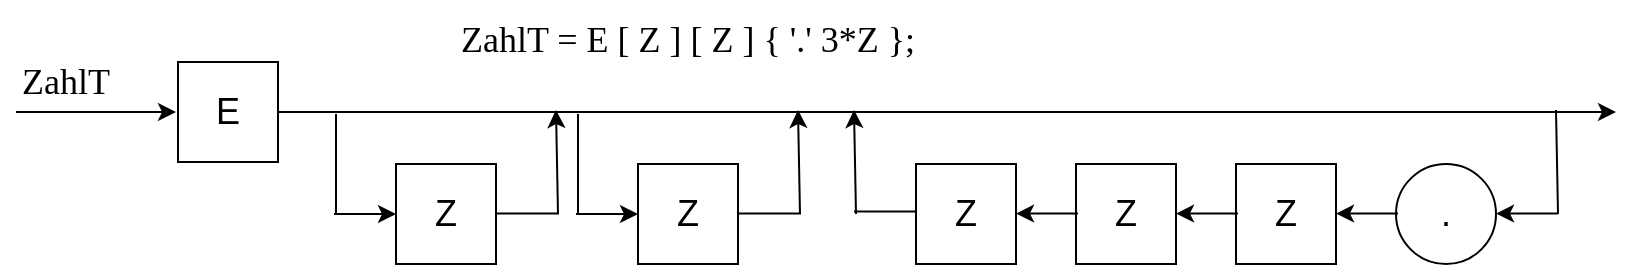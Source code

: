 <mxfile scale="3" border="0">
    <diagram id="QN7Q90oLBmHHzv9UAtEo" name="Page-1">
        <mxGraphModel dx="969" dy="660" grid="1" gridSize="10" guides="1" tooltips="1" connect="1" arrows="1" fold="1" page="1" pageScale="1" pageWidth="827" pageHeight="1169" math="0" shadow="0">
            <root>
                <mxCell id="0"/>
                <mxCell id="1" parent="0"/>
                <mxCell id="11" value="&lt;font style=&quot;font-size: 18px;&quot; face=&quot;Times New Roman&quot;&gt;ZahlT = E [ Z ] [ Z ] { '.' 3*Z };&lt;/font&gt;" style="text;html=1;strokeColor=none;fillColor=none;align=center;verticalAlign=middle;whiteSpace=wrap;rounded=0;" parent="1" vertex="1">
                    <mxGeometry x="221" y="70" width="250" height="40" as="geometry"/>
                </mxCell>
                <mxCell id="84" value="&lt;font style=&quot;font-size: 18px;&quot; face=&quot;Times New Roman&quot;&gt;ZahlT&lt;/font&gt;" style="text;html=1;strokeColor=none;fillColor=none;align=center;verticalAlign=middle;whiteSpace=wrap;rounded=0;" parent="1" vertex="1">
                    <mxGeometry x="10" y="96" width="50" height="30" as="geometry"/>
                </mxCell>
                <mxCell id="101" value="&lt;font style=&quot;font-size: 18px;&quot;&gt;E&lt;/font&gt;" style="rounded=0;whiteSpace=wrap;html=1;" parent="1" vertex="1">
                    <mxGeometry x="91" y="101" width="50" height="50" as="geometry"/>
                </mxCell>
                <mxCell id="111" style="edgeStyle=none;html=1;exitX=1;exitY=0.5;exitDx=0;exitDy=0;" parent="1" edge="1">
                    <mxGeometry relative="1" as="geometry">
                        <mxPoint x="90" y="126" as="targetPoint"/>
                        <mxPoint x="10.0" y="126" as="sourcePoint"/>
                    </mxGeometry>
                </mxCell>
                <mxCell id="118" value="" style="endArrow=classic;html=1;endFill=1;exitX=1;exitY=0.5;exitDx=0;exitDy=0;" parent="1" source="101" edge="1">
                    <mxGeometry width="50" height="50" relative="1" as="geometry">
                        <mxPoint x="395" y="65.71" as="sourcePoint"/>
                        <mxPoint x="810" y="126" as="targetPoint"/>
                    </mxGeometry>
                </mxCell>
                <mxCell id="151" value="&lt;font style=&quot;font-size: 18px;&quot;&gt;Z&lt;/font&gt;" style="rounded=0;whiteSpace=wrap;html=1;" vertex="1" parent="1">
                    <mxGeometry x="200" y="152" width="50" height="50" as="geometry"/>
                </mxCell>
                <mxCell id="152" value="" style="endArrow=none;html=1;" edge="1" parent="1">
                    <mxGeometry width="50" height="50" relative="1" as="geometry">
                        <mxPoint x="170" y="177" as="sourcePoint"/>
                        <mxPoint x="170" y="127" as="targetPoint"/>
                    </mxGeometry>
                </mxCell>
                <mxCell id="153" value="" style="endArrow=classic;html=1;entryX=0;entryY=0.5;entryDx=0;entryDy=0;" edge="1" parent="1" target="151">
                    <mxGeometry width="50" height="50" relative="1" as="geometry">
                        <mxPoint x="169" y="177" as="sourcePoint"/>
                        <mxPoint x="390" y="150" as="targetPoint"/>
                    </mxGeometry>
                </mxCell>
                <mxCell id="154" value="" style="endArrow=none;html=1;entryX=0;entryY=0.5;entryDx=0;entryDy=0;endFill=0;" edge="1" parent="1">
                    <mxGeometry width="50" height="50" relative="1" as="geometry">
                        <mxPoint x="250.5" y="176.71" as="sourcePoint"/>
                        <mxPoint x="281.5" y="176.71" as="targetPoint"/>
                    </mxGeometry>
                </mxCell>
                <mxCell id="155" value="" style="endArrow=classic;html=1;" edge="1" parent="1">
                    <mxGeometry width="50" height="50" relative="1" as="geometry">
                        <mxPoint x="281" y="177" as="sourcePoint"/>
                        <mxPoint x="280" y="125" as="targetPoint"/>
                    </mxGeometry>
                </mxCell>
                <mxCell id="156" value="&lt;font style=&quot;font-size: 18px;&quot;&gt;Z&lt;/font&gt;" style="rounded=0;whiteSpace=wrap;html=1;" vertex="1" parent="1">
                    <mxGeometry x="321" y="152" width="50" height="50" as="geometry"/>
                </mxCell>
                <mxCell id="157" value="" style="endArrow=none;html=1;" edge="1" parent="1">
                    <mxGeometry width="50" height="50" relative="1" as="geometry">
                        <mxPoint x="291" y="177" as="sourcePoint"/>
                        <mxPoint x="291" y="127" as="targetPoint"/>
                    </mxGeometry>
                </mxCell>
                <mxCell id="158" value="" style="endArrow=classic;html=1;entryX=0;entryY=0.5;entryDx=0;entryDy=0;" edge="1" parent="1" target="156">
                    <mxGeometry width="50" height="50" relative="1" as="geometry">
                        <mxPoint x="290" y="177" as="sourcePoint"/>
                        <mxPoint x="511" y="150" as="targetPoint"/>
                    </mxGeometry>
                </mxCell>
                <mxCell id="159" value="" style="endArrow=none;html=1;entryX=0;entryY=0.5;entryDx=0;entryDy=0;endFill=0;" edge="1" parent="1">
                    <mxGeometry width="50" height="50" relative="1" as="geometry">
                        <mxPoint x="371.5" y="176.71" as="sourcePoint"/>
                        <mxPoint x="402.5" y="176.71" as="targetPoint"/>
                    </mxGeometry>
                </mxCell>
                <mxCell id="160" value="" style="endArrow=classic;html=1;" edge="1" parent="1">
                    <mxGeometry width="50" height="50" relative="1" as="geometry">
                        <mxPoint x="402" y="177" as="sourcePoint"/>
                        <mxPoint x="401" y="125" as="targetPoint"/>
                    </mxGeometry>
                </mxCell>
                <mxCell id="161" value="&lt;font style=&quot;font-size: 18px;&quot;&gt;Z&lt;/font&gt;" style="rounded=0;whiteSpace=wrap;html=1;" vertex="1" parent="1">
                    <mxGeometry x="460" y="152" width="50" height="50" as="geometry"/>
                </mxCell>
                <mxCell id="162" value="&lt;font style=&quot;font-size: 18px;&quot;&gt;Z&lt;/font&gt;" style="rounded=0;whiteSpace=wrap;html=1;" vertex="1" parent="1">
                    <mxGeometry x="540" y="152" width="50" height="50" as="geometry"/>
                </mxCell>
                <mxCell id="163" value="&lt;font style=&quot;font-size: 18px;&quot;&gt;Z&lt;/font&gt;" style="rounded=0;whiteSpace=wrap;html=1;" vertex="1" parent="1">
                    <mxGeometry x="620" y="152" width="50" height="50" as="geometry"/>
                </mxCell>
                <mxCell id="164" value="&lt;font style=&quot;font-size: 18px;&quot;&gt;.&lt;/font&gt;" style="ellipse;whiteSpace=wrap;html=1;aspect=fixed;" vertex="1" parent="1">
                    <mxGeometry x="700" y="152" width="50" height="50" as="geometry"/>
                </mxCell>
                <mxCell id="165" value="" style="endArrow=none;html=1;entryX=0;entryY=0.5;entryDx=0;entryDy=0;endFill=0;" edge="1" parent="1">
                    <mxGeometry width="50" height="50" relative="1" as="geometry">
                        <mxPoint x="429" y="175.76" as="sourcePoint"/>
                        <mxPoint x="460" y="175.76" as="targetPoint"/>
                    </mxGeometry>
                </mxCell>
                <mxCell id="166" value="" style="endArrow=none;html=1;entryX=0;entryY=0.5;entryDx=0;entryDy=0;endFill=0;startArrow=classic;startFill=1;" edge="1" parent="1">
                    <mxGeometry width="50" height="50" relative="1" as="geometry">
                        <mxPoint x="510" y="176.76" as="sourcePoint"/>
                        <mxPoint x="541" y="176.76" as="targetPoint"/>
                    </mxGeometry>
                </mxCell>
                <mxCell id="167" value="" style="endArrow=none;html=1;entryX=0;entryY=0.5;entryDx=0;entryDy=0;endFill=0;startArrow=classic;startFill=1;" edge="1" parent="1">
                    <mxGeometry width="50" height="50" relative="1" as="geometry">
                        <mxPoint x="590" y="176.76" as="sourcePoint"/>
                        <mxPoint x="621" y="176.76" as="targetPoint"/>
                    </mxGeometry>
                </mxCell>
                <mxCell id="168" value="" style="endArrow=none;html=1;entryX=0;entryY=0.5;entryDx=0;entryDy=0;endFill=0;startArrow=classic;startFill=1;" edge="1" parent="1">
                    <mxGeometry width="50" height="50" relative="1" as="geometry">
                        <mxPoint x="670" y="176.76" as="sourcePoint"/>
                        <mxPoint x="701" y="176.76" as="targetPoint"/>
                    </mxGeometry>
                </mxCell>
                <mxCell id="169" value="" style="endArrow=none;html=1;entryX=0;entryY=0.5;entryDx=0;entryDy=0;endFill=0;startArrow=classic;startFill=1;" edge="1" parent="1">
                    <mxGeometry width="50" height="50" relative="1" as="geometry">
                        <mxPoint x="750" y="176.76" as="sourcePoint"/>
                        <mxPoint x="781" y="176.76" as="targetPoint"/>
                    </mxGeometry>
                </mxCell>
                <mxCell id="170" value="" style="endArrow=classic;html=1;" edge="1" parent="1">
                    <mxGeometry width="50" height="50" relative="1" as="geometry">
                        <mxPoint x="430" y="177" as="sourcePoint"/>
                        <mxPoint x="429" y="125" as="targetPoint"/>
                    </mxGeometry>
                </mxCell>
                <mxCell id="171" value="" style="endArrow=none;html=1;endFill=0;" edge="1" parent="1">
                    <mxGeometry width="50" height="50" relative="1" as="geometry">
                        <mxPoint x="781" y="177" as="sourcePoint"/>
                        <mxPoint x="780" y="125" as="targetPoint"/>
                    </mxGeometry>
                </mxCell>
            </root>
        </mxGraphModel>
    </diagram>
</mxfile>